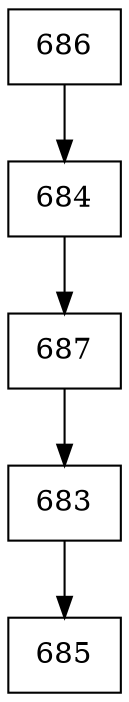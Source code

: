 digraph G {
  node [shape=record];
  node0 [label="{686}"];
  node0 -> node1;
  node1 [label="{684}"];
  node1 -> node2;
  node2 [label="{687}"];
  node2 -> node3;
  node3 [label="{683}"];
  node3 -> node4;
  node4 [label="{685}"];
}
